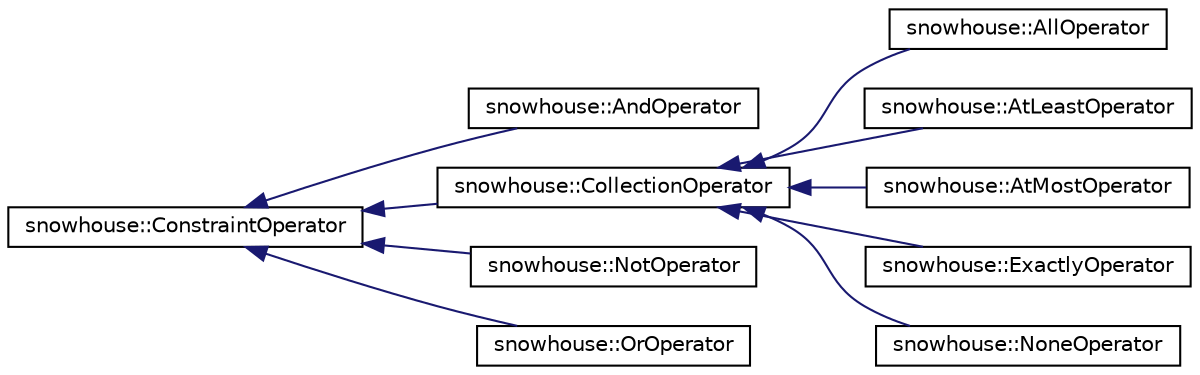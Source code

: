 digraph "Graphical Class Hierarchy"
{
 // INTERACTIVE_SVG=YES
  edge [fontname="Helvetica",fontsize="10",labelfontname="Helvetica",labelfontsize="10"];
  node [fontname="Helvetica",fontsize="10",shape=record];
  rankdir="LR";
  Node0 [label="snowhouse::ConstraintOperator",height=0.2,width=0.4,color="black", fillcolor="white", style="filled",URL="$structsnowhouse_1_1ConstraintOperator.html"];
  Node0 -> Node1 [dir="back",color="midnightblue",fontsize="10",style="solid",fontname="Helvetica"];
  Node1 [label="snowhouse::AndOperator",height=0.2,width=0.4,color="black", fillcolor="white", style="filled",URL="$structsnowhouse_1_1AndOperator.html"];
  Node0 -> Node2 [dir="back",color="midnightblue",fontsize="10",style="solid",fontname="Helvetica"];
  Node2 [label="snowhouse::CollectionOperator",height=0.2,width=0.4,color="black", fillcolor="white", style="filled",URL="$structsnowhouse_1_1CollectionOperator.html"];
  Node2 -> Node3 [dir="back",color="midnightblue",fontsize="10",style="solid",fontname="Helvetica"];
  Node3 [label="snowhouse::AllOperator",height=0.2,width=0.4,color="black", fillcolor="white", style="filled",URL="$structsnowhouse_1_1AllOperator.html"];
  Node2 -> Node4 [dir="back",color="midnightblue",fontsize="10",style="solid",fontname="Helvetica"];
  Node4 [label="snowhouse::AtLeastOperator",height=0.2,width=0.4,color="black", fillcolor="white", style="filled",URL="$structsnowhouse_1_1AtLeastOperator.html"];
  Node2 -> Node5 [dir="back",color="midnightblue",fontsize="10",style="solid",fontname="Helvetica"];
  Node5 [label="snowhouse::AtMostOperator",height=0.2,width=0.4,color="black", fillcolor="white", style="filled",URL="$structsnowhouse_1_1AtMostOperator.html"];
  Node2 -> Node6 [dir="back",color="midnightblue",fontsize="10",style="solid",fontname="Helvetica"];
  Node6 [label="snowhouse::ExactlyOperator",height=0.2,width=0.4,color="black", fillcolor="white", style="filled",URL="$structsnowhouse_1_1ExactlyOperator.html"];
  Node2 -> Node7 [dir="back",color="midnightblue",fontsize="10",style="solid",fontname="Helvetica"];
  Node7 [label="snowhouse::NoneOperator",height=0.2,width=0.4,color="black", fillcolor="white", style="filled",URL="$structsnowhouse_1_1NoneOperator.html"];
  Node0 -> Node8 [dir="back",color="midnightblue",fontsize="10",style="solid",fontname="Helvetica"];
  Node8 [label="snowhouse::NotOperator",height=0.2,width=0.4,color="black", fillcolor="white", style="filled",URL="$structsnowhouse_1_1NotOperator.html"];
  Node0 -> Node9 [dir="back",color="midnightblue",fontsize="10",style="solid",fontname="Helvetica"];
  Node9 [label="snowhouse::OrOperator",height=0.2,width=0.4,color="black", fillcolor="white", style="filled",URL="$structsnowhouse_1_1OrOperator.html"];
}
